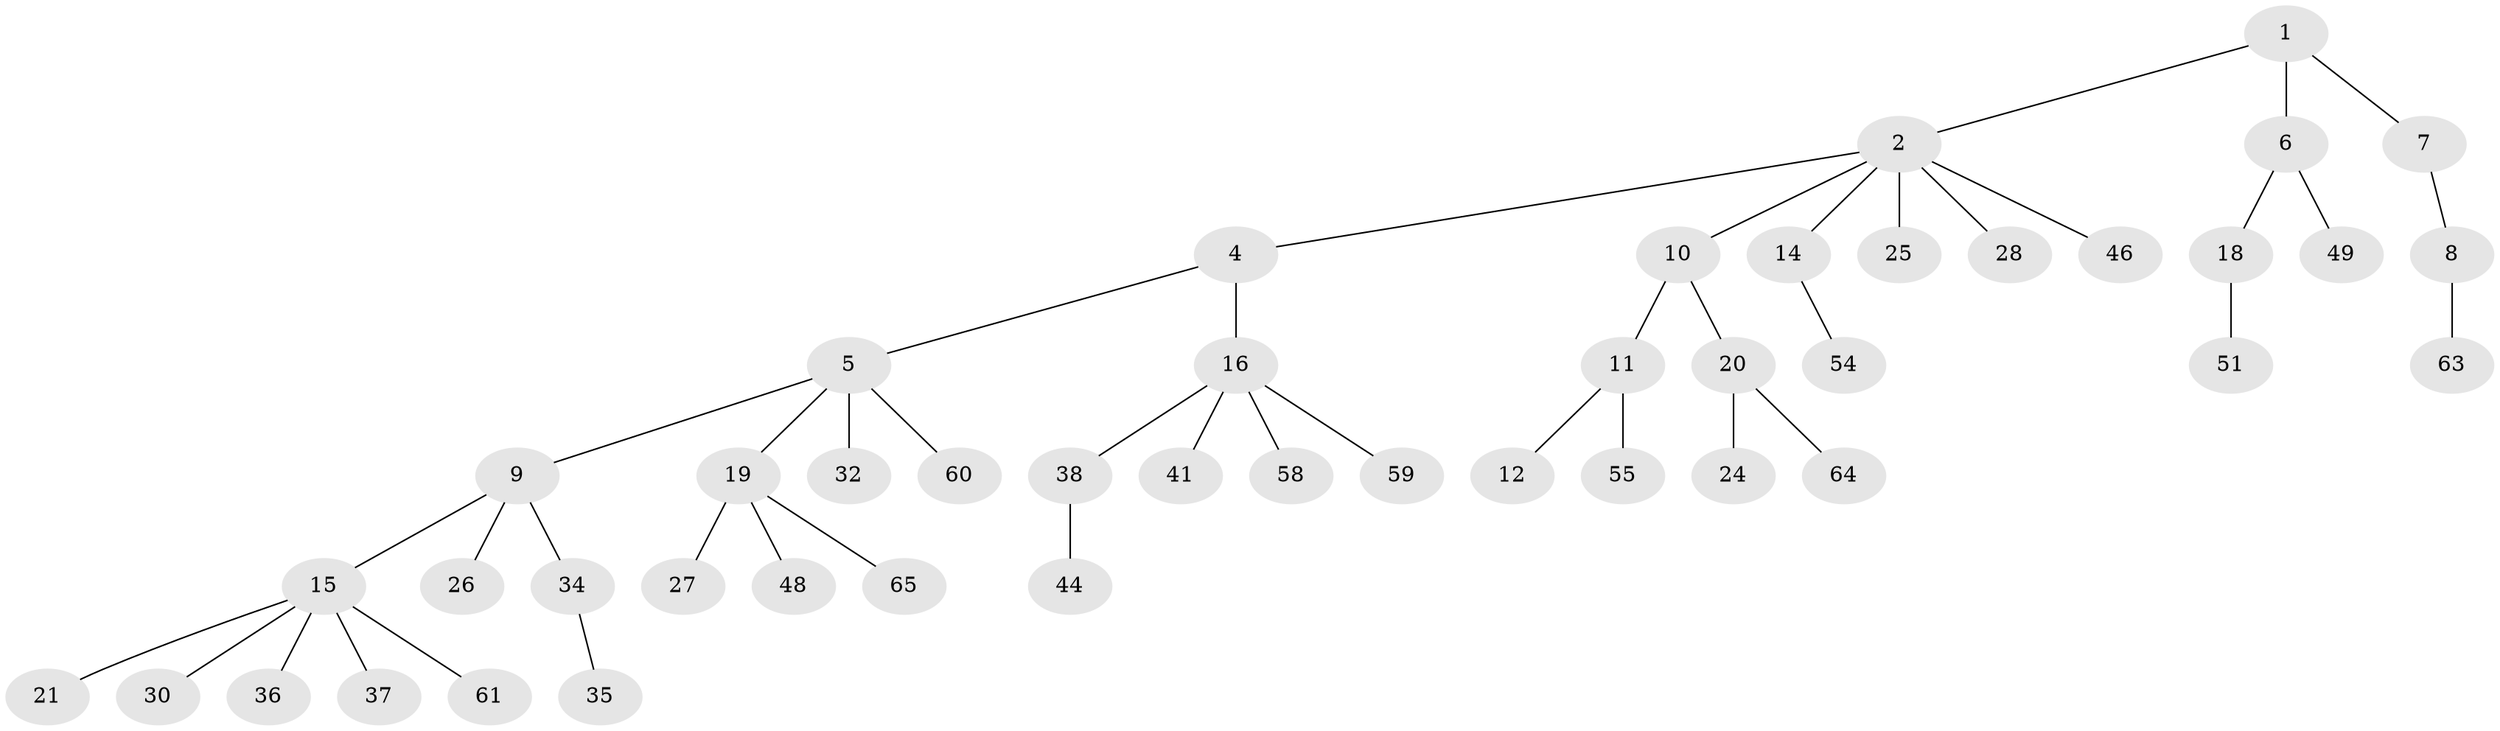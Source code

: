 // Generated by graph-tools (version 1.1) at 2025/52/02/27/25 19:52:12]
// undirected, 45 vertices, 44 edges
graph export_dot {
graph [start="1"]
  node [color=gray90,style=filled];
  1;
  2 [super="+3"];
  4;
  5 [super="+13"];
  6 [super="+22"];
  7 [super="+23"];
  8 [super="+53"];
  9 [super="+29"];
  10;
  11 [super="+47"];
  12;
  14;
  15 [super="+57"];
  16 [super="+17"];
  18 [super="+52"];
  19 [super="+39"];
  20 [super="+31"];
  21;
  24 [super="+40"];
  25;
  26 [super="+42"];
  27;
  28 [super="+33"];
  30;
  32;
  34;
  35 [super="+43"];
  36;
  37 [super="+50"];
  38 [super="+45"];
  41;
  44;
  46;
  48;
  49 [super="+56"];
  51;
  54 [super="+62"];
  55;
  58;
  59;
  60;
  61;
  63;
  64;
  65;
  1 -- 2;
  1 -- 6;
  1 -- 7;
  2 -- 10;
  2 -- 14;
  2 -- 25;
  2 -- 4;
  2 -- 28;
  2 -- 46;
  4 -- 5;
  4 -- 16;
  5 -- 9;
  5 -- 19;
  5 -- 32;
  5 -- 60;
  6 -- 18;
  6 -- 49;
  7 -- 8;
  8 -- 63;
  9 -- 15;
  9 -- 26;
  9 -- 34;
  10 -- 11;
  10 -- 20;
  11 -- 12;
  11 -- 55;
  14 -- 54;
  15 -- 21;
  15 -- 30;
  15 -- 36;
  15 -- 37;
  15 -- 61;
  16 -- 38;
  16 -- 41;
  16 -- 58;
  16 -- 59;
  18 -- 51;
  19 -- 27;
  19 -- 65;
  19 -- 48;
  20 -- 24;
  20 -- 64;
  34 -- 35;
  38 -- 44;
}
